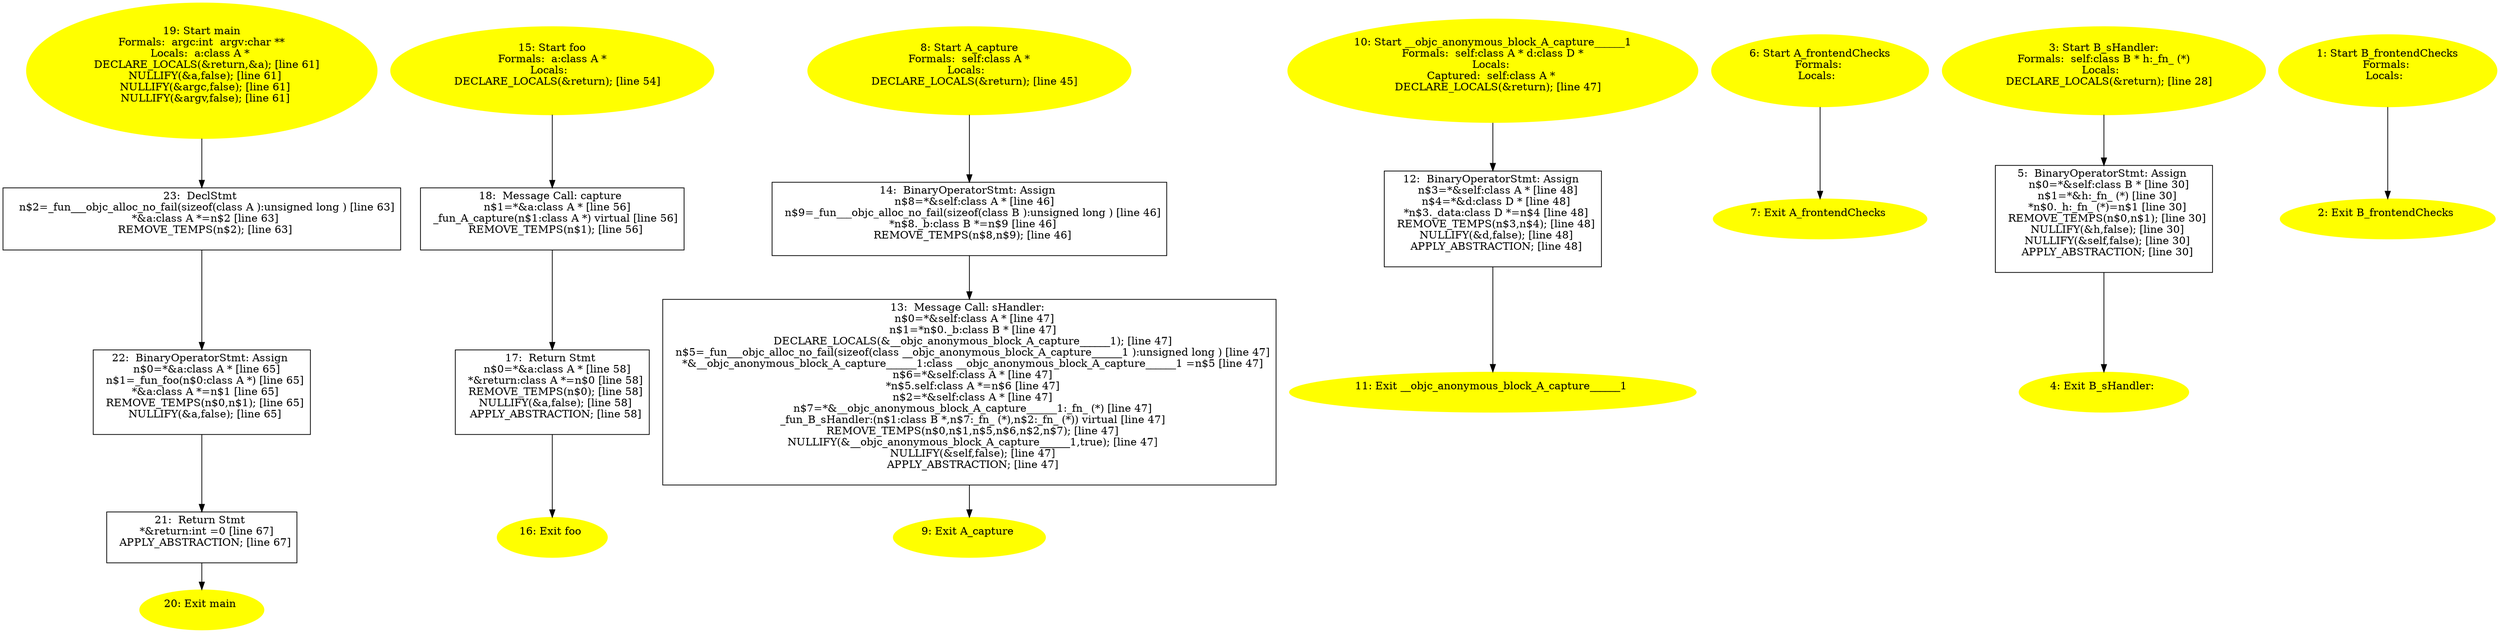 digraph iCFG {
23 [label="23:  DeclStmt \n   n$2=_fun___objc_alloc_no_fail(sizeof(class A ):unsigned long ) [line 63]\n  *&a:class A *=n$2 [line 63]\n  REMOVE_TEMPS(n$2); [line 63]\n " shape="box"]
	

	 23 -> 22 ;
22 [label="22:  BinaryOperatorStmt: Assign \n   n$0=*&a:class A * [line 65]\n  n$1=_fun_foo(n$0:class A *) [line 65]\n  *&a:class A *=n$1 [line 65]\n  REMOVE_TEMPS(n$0,n$1); [line 65]\n  NULLIFY(&a,false); [line 65]\n " shape="box"]
	

	 22 -> 21 ;
21 [label="21:  Return Stmt \n   *&return:int =0 [line 67]\n  APPLY_ABSTRACTION; [line 67]\n " shape="box"]
	

	 21 -> 20 ;
20 [label="20: Exit main \n  " color=yellow style=filled]
	

19 [label="19: Start main\nFormals:  argc:int  argv:char **\nLocals:  a:class A * \n   DECLARE_LOCALS(&return,&a); [line 61]\n  NULLIFY(&a,false); [line 61]\n  NULLIFY(&argc,false); [line 61]\n  NULLIFY(&argv,false); [line 61]\n " color=yellow style=filled]
	

	 19 -> 23 ;
18 [label="18:  Message Call: capture \n   n$1=*&a:class A * [line 56]\n  _fun_A_capture(n$1:class A *) virtual [line 56]\n  REMOVE_TEMPS(n$1); [line 56]\n " shape="box"]
	

	 18 -> 17 ;
17 [label="17:  Return Stmt \n   n$0=*&a:class A * [line 58]\n  *&return:class A *=n$0 [line 58]\n  REMOVE_TEMPS(n$0); [line 58]\n  NULLIFY(&a,false); [line 58]\n  APPLY_ABSTRACTION; [line 58]\n " shape="box"]
	

	 17 -> 16 ;
16 [label="16: Exit foo \n  " color=yellow style=filled]
	

15 [label="15: Start foo\nFormals:  a:class A *\nLocals:  \n   DECLARE_LOCALS(&return); [line 54]\n " color=yellow style=filled]
	

	 15 -> 18 ;
14 [label="14:  BinaryOperatorStmt: Assign \n   n$8=*&self:class A * [line 46]\n  n$9=_fun___objc_alloc_no_fail(sizeof(class B ):unsigned long ) [line 46]\n  *n$8._b:class B *=n$9 [line 46]\n  REMOVE_TEMPS(n$8,n$9); [line 46]\n " shape="box"]
	

	 14 -> 13 ;
13 [label="13:  Message Call: sHandler: \n   n$0=*&self:class A * [line 47]\n  n$1=*n$0._b:class B * [line 47]\n  DECLARE_LOCALS(&__objc_anonymous_block_A_capture______1); [line 47]\n  n$5=_fun___objc_alloc_no_fail(sizeof(class __objc_anonymous_block_A_capture______1 ):unsigned long ) [line 47]\n  *&__objc_anonymous_block_A_capture______1:class __objc_anonymous_block_A_capture______1 =n$5 [line 47]\n  n$6=*&self:class A * [line 47]\n  *n$5.self:class A *=n$6 [line 47]\n  n$2=*&self:class A * [line 47]\n  n$7=*&__objc_anonymous_block_A_capture______1:_fn_ (*) [line 47]\n  _fun_B_sHandler:(n$1:class B *,n$7:_fn_ (*),n$2:_fn_ (*)) virtual [line 47]\n  REMOVE_TEMPS(n$0,n$1,n$5,n$6,n$2,n$7); [line 47]\n  NULLIFY(&__objc_anonymous_block_A_capture______1,true); [line 47]\n  NULLIFY(&self,false); [line 47]\n  APPLY_ABSTRACTION; [line 47]\n " shape="box"]
	

	 13 -> 9 ;
12 [label="12:  BinaryOperatorStmt: Assign \n   n$3=*&self:class A * [line 48]\n  n$4=*&d:class D * [line 48]\n  *n$3._data:class D *=n$4 [line 48]\n  REMOVE_TEMPS(n$3,n$4); [line 48]\n  NULLIFY(&d,false); [line 48]\n  APPLY_ABSTRACTION; [line 48]\n " shape="box"]
	

	 12 -> 11 ;
11 [label="11: Exit __objc_anonymous_block_A_capture______1 \n  " color=yellow style=filled]
	

10 [label="10: Start __objc_anonymous_block_A_capture______1\nFormals:  self:class A * d:class D *\nLocals: \nCaptured:  self:class A * \n   DECLARE_LOCALS(&return); [line 47]\n " color=yellow style=filled]
	

	 10 -> 12 ;
9 [label="9: Exit A_capture \n  " color=yellow style=filled]
	

8 [label="8: Start A_capture\nFormals:  self:class A *\nLocals:  \n   DECLARE_LOCALS(&return); [line 45]\n " color=yellow style=filled]
	

	 8 -> 14 ;
7 [label="7: Exit A_frontendChecks \n  " color=yellow style=filled]
	

6 [label="6: Start A_frontendChecks\nFormals: \nLocals:  \n  " color=yellow style=filled]
	

	 6 -> 7 ;
5 [label="5:  BinaryOperatorStmt: Assign \n   n$0=*&self:class B * [line 30]\n  n$1=*&h:_fn_ (*) [line 30]\n  *n$0._h:_fn_ (*)=n$1 [line 30]\n  REMOVE_TEMPS(n$0,n$1); [line 30]\n  NULLIFY(&h,false); [line 30]\n  NULLIFY(&self,false); [line 30]\n  APPLY_ABSTRACTION; [line 30]\n " shape="box"]
	

	 5 -> 4 ;
4 [label="4: Exit B_sHandler: \n  " color=yellow style=filled]
	

3 [label="3: Start B_sHandler:\nFormals:  self:class B * h:_fn_ (*)\nLocals:  \n   DECLARE_LOCALS(&return); [line 28]\n " color=yellow style=filled]
	

	 3 -> 5 ;
2 [label="2: Exit B_frontendChecks \n  " color=yellow style=filled]
	

1 [label="1: Start B_frontendChecks\nFormals: \nLocals:  \n  " color=yellow style=filled]
	

	 1 -> 2 ;
}
